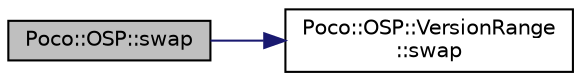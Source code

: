 digraph "Poco::OSP::swap"
{
 // LATEX_PDF_SIZE
  edge [fontname="Helvetica",fontsize="10",labelfontname="Helvetica",labelfontsize="10"];
  node [fontname="Helvetica",fontsize="10",shape=record];
  rankdir="LR";
  Node1 [label="Poco::OSP::swap",height=0.2,width=0.4,color="black", fillcolor="grey75", style="filled", fontcolor="black",tooltip=" "];
  Node1 -> Node2 [color="midnightblue",fontsize="10",style="solid",fontname="Helvetica"];
  Node2 [label="Poco::OSP::VersionRange\l::swap",height=0.2,width=0.4,color="black", fillcolor="white", style="filled",URL="$classPoco_1_1OSP_1_1VersionRange.html#a7a63c4b66441680a65e63a4162a70914",tooltip="Assigns another VersionRange."];
}
